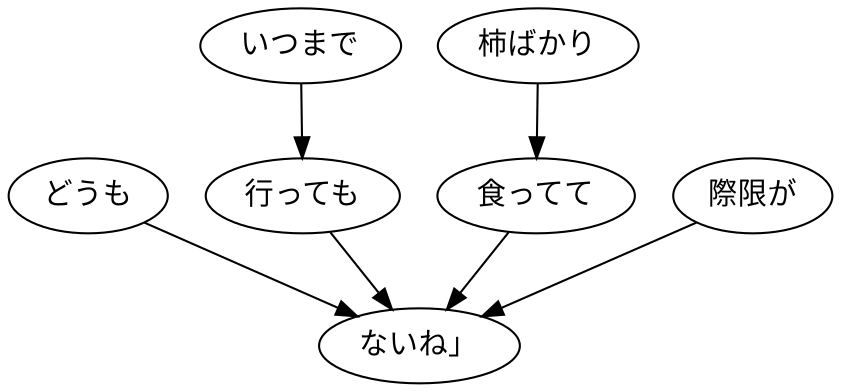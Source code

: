 digraph graph7970 {
	node0 [label="どうも"];
	node1 [label="いつまで"];
	node2 [label="行っても"];
	node3 [label="柿ばかり"];
	node4 [label="食ってて"];
	node5 [label="際限が"];
	node6 [label="ないね」"];
	node0 -> node6;
	node1 -> node2;
	node2 -> node6;
	node3 -> node4;
	node4 -> node6;
	node5 -> node6;
}
